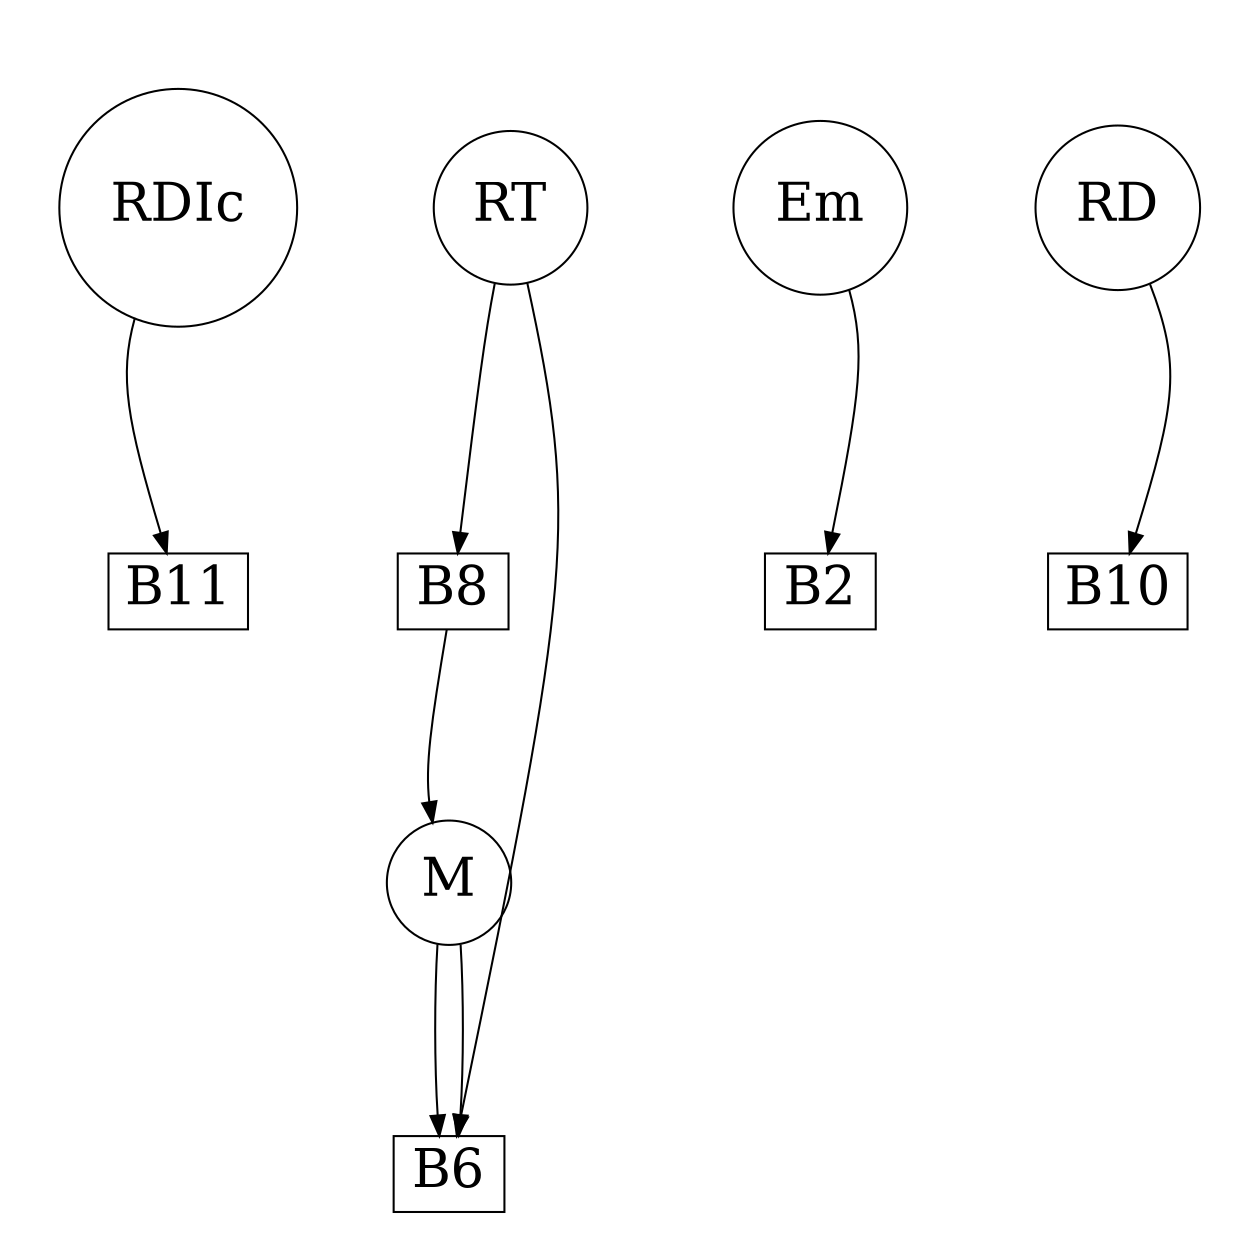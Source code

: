 strict digraph G {
remincross="true";
ratio="fill";
splines="curved";
overlap="true";
size="8.3,8.3";
RDIc [shape="circle", fontsize=26, pos="400.0,0.0!"];
RT [shape="circle", fontsize=26, pos="80.0,240.0!"];
Em [shape="circle", fontsize=26, pos="0.0,280.0!"];
B11 [shape="box", fontsize=26, pos="420.0,80.0!"];
B10 [shape="box", fontsize=26, pos="160.0,80.0!"];
B6 [shape="box", fontsize=26, pos="260.0,240.0!"];
B2 [shape="box", fontsize=26, pos="0.0,360.0!"];
RD [shape="circle", fontsize=26, pos="200.0,160.0!"];
M [shape="circle", fontsize=26, pos="260.0,360.0!"];
B8 [shape="box", fontsize=26, pos="160.0,320.0!"];
B6 -> RT;
Em -> B2;
B8 -> M;
RT -> B8;
RD -> B10;
M -> B6;
RDIc -> B11;
B6 -> M;
}
